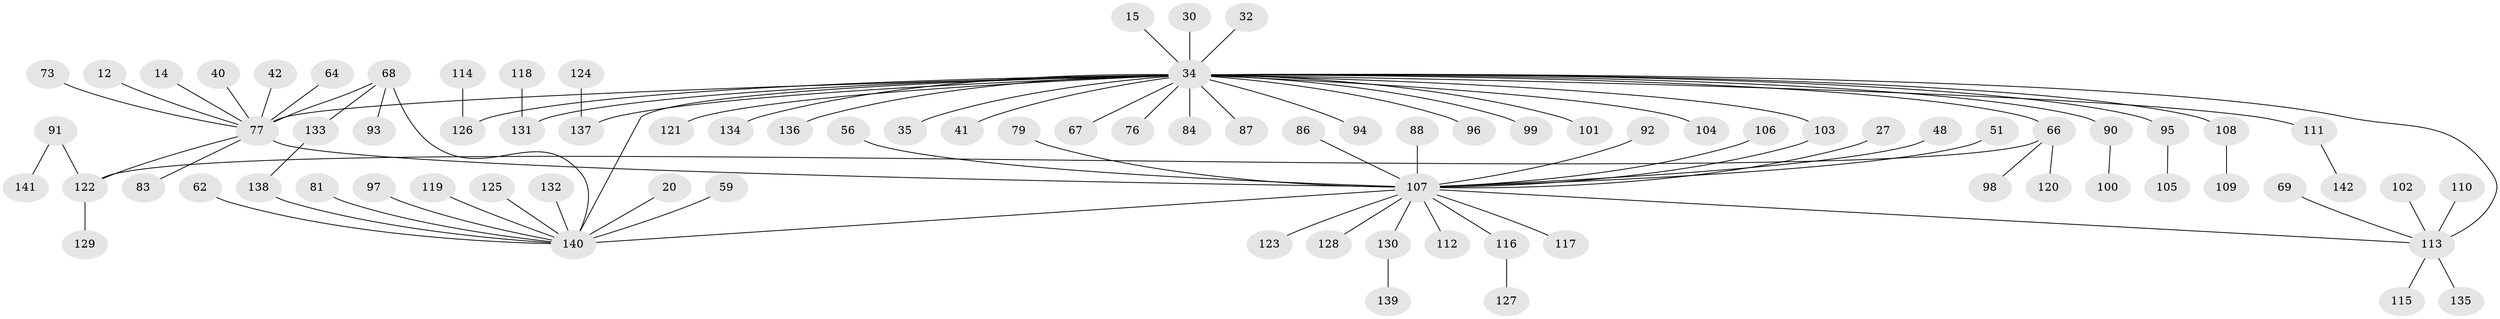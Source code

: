 // original degree distribution, {14: 0.014084507042253521, 13: 0.007042253521126761, 3: 0.07042253521126761, 7: 0.014084507042253521, 2: 0.2676056338028169, 22: 0.007042253521126761, 6: 0.014084507042253521, 5: 0.014084507042253521, 1: 0.5563380281690141, 4: 0.028169014084507043, 8: 0.007042253521126761}
// Generated by graph-tools (version 1.1) at 2025/52/03/04/25 21:52:03]
// undirected, 85 vertices, 90 edges
graph export_dot {
graph [start="1"]
  node [color=gray90,style=filled];
  12;
  14;
  15;
  20;
  27 [super="+25"];
  30;
  32;
  34 [super="+1+19"];
  35;
  40;
  41;
  42;
  48;
  51;
  56;
  59;
  62 [super="+44"];
  64;
  66 [super="+39+57"];
  67;
  68 [super="+55"];
  69;
  73 [super="+7"];
  76 [super="+50"];
  77 [super="+2"];
  79;
  81;
  83;
  84;
  86;
  87;
  88;
  90;
  91 [super="+80"];
  92;
  93;
  94 [super="+36"];
  95;
  96 [super="+52"];
  97;
  98;
  99;
  100;
  101;
  102;
  103 [super="+38"];
  104 [super="+53"];
  105;
  106;
  107 [super="+89+82+4"];
  108;
  109;
  110;
  111 [super="+43"];
  112;
  113 [super="+49+74"];
  114;
  115;
  116;
  117;
  118;
  119;
  120;
  121 [super="+10"];
  122 [super="+70+72+63"];
  123 [super="+37"];
  124;
  125;
  126 [super="+60"];
  127;
  128;
  129;
  130 [super="+31"];
  131 [super="+85"];
  132;
  133;
  134;
  135;
  136;
  137 [super="+24"];
  138;
  139;
  140 [super="+17+18+75"];
  141;
  142;
  12 -- 77;
  14 -- 77;
  15 -- 34;
  20 -- 140;
  27 -- 107;
  30 -- 34;
  32 -- 34;
  34 -- 35;
  34 -- 101;
  34 -- 41;
  34 -- 108;
  34 -- 77 [weight=2];
  34 -- 113 [weight=2];
  34 -- 67;
  34 -- 134;
  34 -- 136;
  34 -- 84;
  34 -- 87;
  34 -- 90;
  34 -- 95;
  34 -- 99;
  34 -- 140 [weight=2];
  34 -- 66;
  34 -- 126;
  34 -- 131;
  34 -- 121;
  34 -- 137;
  34 -- 94;
  34 -- 103;
  34 -- 111;
  34 -- 76;
  34 -- 96;
  34 -- 104;
  40 -- 77;
  42 -- 77;
  48 -- 107;
  51 -- 107;
  56 -- 107;
  59 -- 140;
  62 -- 140;
  64 -- 77;
  66 -- 98;
  66 -- 120;
  66 -- 122;
  68 -- 133;
  68 -- 93;
  68 -- 140;
  68 -- 77;
  69 -- 113;
  73 -- 77;
  77 -- 83;
  77 -- 122;
  77 -- 107 [weight=2];
  79 -- 107;
  81 -- 140;
  86 -- 107;
  88 -- 107;
  90 -- 100;
  91 -- 122;
  91 -- 141;
  92 -- 107;
  95 -- 105;
  97 -- 140;
  102 -- 113;
  103 -- 107;
  106 -- 107;
  107 -- 128;
  107 -- 140 [weight=2];
  107 -- 112;
  107 -- 117;
  107 -- 113;
  107 -- 116;
  107 -- 130;
  107 -- 123;
  108 -- 109;
  110 -- 113;
  111 -- 142;
  113 -- 115;
  113 -- 135;
  114 -- 126;
  116 -- 127;
  118 -- 131;
  119 -- 140;
  122 -- 129;
  124 -- 137;
  125 -- 140;
  130 -- 139;
  132 -- 140;
  133 -- 138;
  138 -- 140;
}
